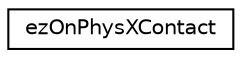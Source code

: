 digraph "Graphical Class Hierarchy"
{
 // LATEX_PDF_SIZE
  edge [fontname="Helvetica",fontsize="10",labelfontname="Helvetica",labelfontsize="10"];
  node [fontname="Helvetica",fontsize="10",shape=record];
  rankdir="LR";
  Node0 [label="ezOnPhysXContact",height=0.2,width=0.4,color="black", fillcolor="white", style="filled",URL="$db/db3/structez_on_phys_x_contact.htm",tooltip=" "];
}
